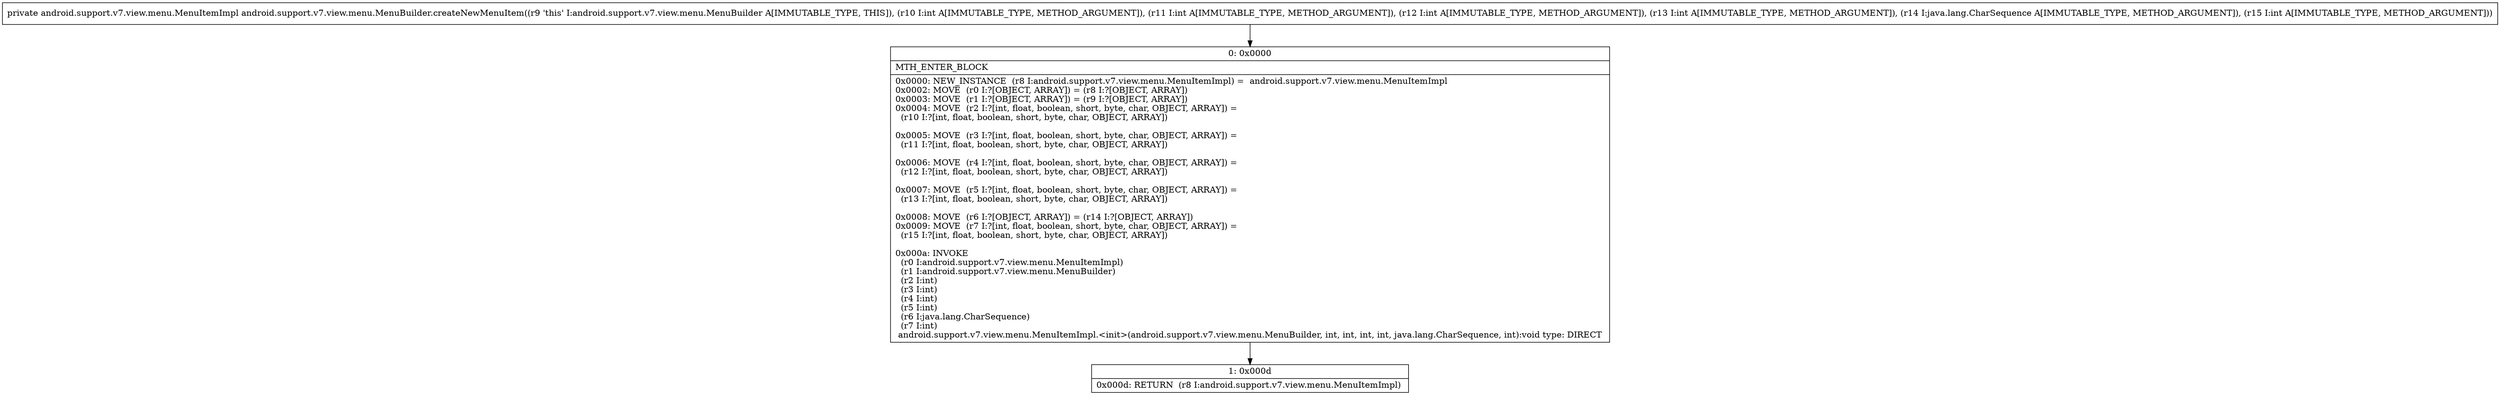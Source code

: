 digraph "CFG forandroid.support.v7.view.menu.MenuBuilder.createNewMenuItem(IIIILjava\/lang\/CharSequence;I)Landroid\/support\/v7\/view\/menu\/MenuItemImpl;" {
Node_0 [shape=record,label="{0\:\ 0x0000|MTH_ENTER_BLOCK\l|0x0000: NEW_INSTANCE  (r8 I:android.support.v7.view.menu.MenuItemImpl) =  android.support.v7.view.menu.MenuItemImpl \l0x0002: MOVE  (r0 I:?[OBJECT, ARRAY]) = (r8 I:?[OBJECT, ARRAY]) \l0x0003: MOVE  (r1 I:?[OBJECT, ARRAY]) = (r9 I:?[OBJECT, ARRAY]) \l0x0004: MOVE  (r2 I:?[int, float, boolean, short, byte, char, OBJECT, ARRAY]) = \l  (r10 I:?[int, float, boolean, short, byte, char, OBJECT, ARRAY])\l \l0x0005: MOVE  (r3 I:?[int, float, boolean, short, byte, char, OBJECT, ARRAY]) = \l  (r11 I:?[int, float, boolean, short, byte, char, OBJECT, ARRAY])\l \l0x0006: MOVE  (r4 I:?[int, float, boolean, short, byte, char, OBJECT, ARRAY]) = \l  (r12 I:?[int, float, boolean, short, byte, char, OBJECT, ARRAY])\l \l0x0007: MOVE  (r5 I:?[int, float, boolean, short, byte, char, OBJECT, ARRAY]) = \l  (r13 I:?[int, float, boolean, short, byte, char, OBJECT, ARRAY])\l \l0x0008: MOVE  (r6 I:?[OBJECT, ARRAY]) = (r14 I:?[OBJECT, ARRAY]) \l0x0009: MOVE  (r7 I:?[int, float, boolean, short, byte, char, OBJECT, ARRAY]) = \l  (r15 I:?[int, float, boolean, short, byte, char, OBJECT, ARRAY])\l \l0x000a: INVOKE  \l  (r0 I:android.support.v7.view.menu.MenuItemImpl)\l  (r1 I:android.support.v7.view.menu.MenuBuilder)\l  (r2 I:int)\l  (r3 I:int)\l  (r4 I:int)\l  (r5 I:int)\l  (r6 I:java.lang.CharSequence)\l  (r7 I:int)\l android.support.v7.view.menu.MenuItemImpl.\<init\>(android.support.v7.view.menu.MenuBuilder, int, int, int, int, java.lang.CharSequence, int):void type: DIRECT \l}"];
Node_1 [shape=record,label="{1\:\ 0x000d|0x000d: RETURN  (r8 I:android.support.v7.view.menu.MenuItemImpl) \l}"];
MethodNode[shape=record,label="{private android.support.v7.view.menu.MenuItemImpl android.support.v7.view.menu.MenuBuilder.createNewMenuItem((r9 'this' I:android.support.v7.view.menu.MenuBuilder A[IMMUTABLE_TYPE, THIS]), (r10 I:int A[IMMUTABLE_TYPE, METHOD_ARGUMENT]), (r11 I:int A[IMMUTABLE_TYPE, METHOD_ARGUMENT]), (r12 I:int A[IMMUTABLE_TYPE, METHOD_ARGUMENT]), (r13 I:int A[IMMUTABLE_TYPE, METHOD_ARGUMENT]), (r14 I:java.lang.CharSequence A[IMMUTABLE_TYPE, METHOD_ARGUMENT]), (r15 I:int A[IMMUTABLE_TYPE, METHOD_ARGUMENT])) }"];
MethodNode -> Node_0;
Node_0 -> Node_1;
}


